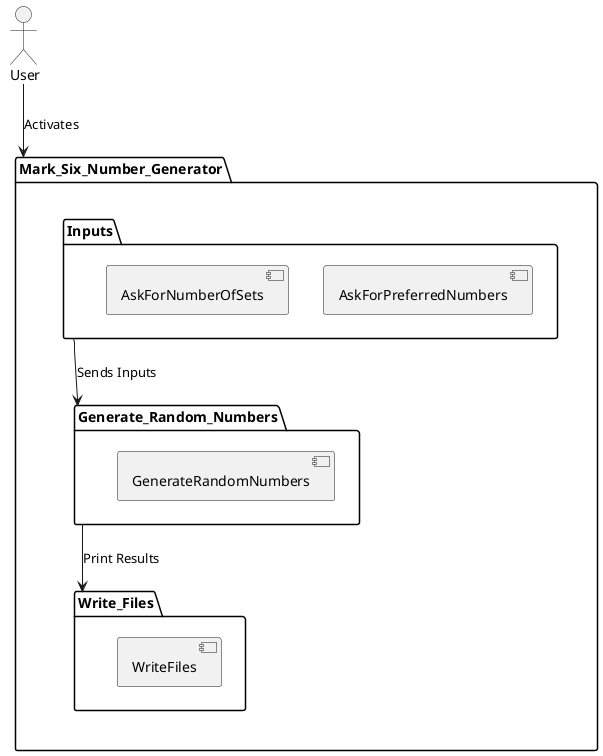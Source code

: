 @startuml Mark Six Number Generator
actor : User: as Person1

package "Mark_Six_Number_Generator" {
package "Inputs" {
[AskForPreferredNumbers]
[AskForNumberOfSets]
}

package "Generate_Random_Numbers" {
[GenerateRandomNumbers]
}

package "Write_Files" {
[WriteFiles]
}
}

Person1 --> Mark_Six_Number_Generator: "Activates"
Inputs --> Generate_Random_Numbers: "Sends Inputs"
Generate_Random_Numbers --> Write_Files: "Print Results"
@enduml